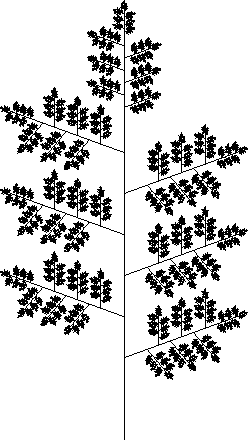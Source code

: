 settings.tex="pdflatex";

texpreamble("\usepackage{amsmath}
\usepackage{amsthm,amssymb}
\usepackage{mathpazo}
\usepackage[svgnames]{xcolor}
");
import graph;

size(0,220);

real r=0.3;

path P=(0,0)--(0,1);

picture step(picture p)
{	
	picture a=shift((0,0.75))*scale(r)*p;
	add(a,shift((0,0.7))*rotate(70)*scale(r)*p);
	add(a,shift((0,0.6))*rotate(-70)*scale(r)*p);
	add(a,shift((0,0.5))*rotate(70)*scale(r)*p);
	add(a,shift((0,0.4))*rotate(-70)*scale(r)*p);
	add(a,shift((0,0.3))*rotate(70)*scale(r)*p);
	add(a,shift((0,0.2))*rotate(-70)*scale(r)*p);
	return a;
}

draw(P,linewidth(0.1));

picture[] pp={currentpicture};

int n=5;

for(int i=1; i<=n; ++i){
	pp[i]=step(pp[i-1]);
	draw(pp[i],P,linewidth(0.1));
	//add(step(currentpicture));
}

add(pp[n]);
